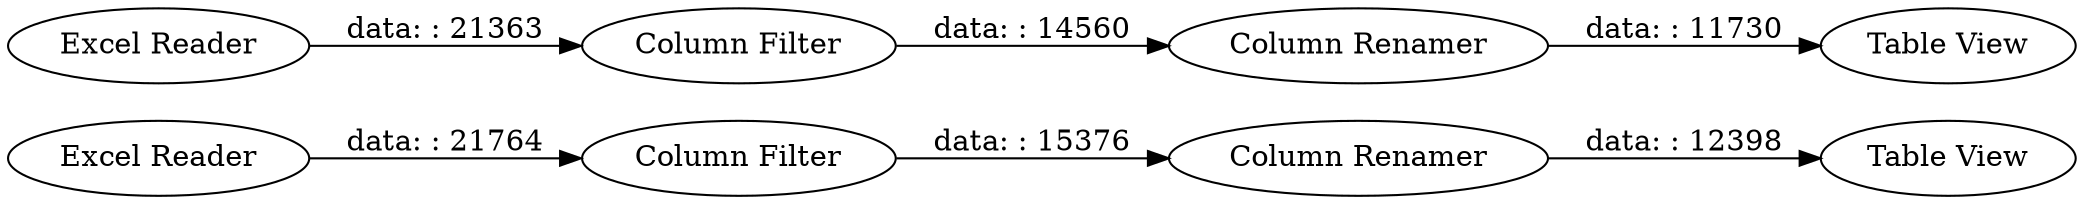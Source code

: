 digraph {
	"-6237291558197085458_1" [label="Excel Reader"]
	"-6237291558197085458_4" [label="Excel Reader"]
	"-6237291558197085458_10" [label="Table View"]
	"-6237291558197085458_5" [label="Column Filter"]
	"-6237291558197085458_9" [label="Table View"]
	"-6237291558197085458_6" [label="Column Filter"]
	"-6237291558197085458_7" [label="Column Renamer"]
	"-6237291558197085458_8" [label="Column Renamer"]
	"-6237291558197085458_6" -> "-6237291558197085458_8" [label="data: : 14560"]
	"-6237291558197085458_4" -> "-6237291558197085458_6" [label="data: : 21363"]
	"-6237291558197085458_5" -> "-6237291558197085458_7" [label="data: : 15376"]
	"-6237291558197085458_7" -> "-6237291558197085458_9" [label="data: : 12398"]
	"-6237291558197085458_1" -> "-6237291558197085458_5" [label="data: : 21764"]
	"-6237291558197085458_8" -> "-6237291558197085458_10" [label="data: : 11730"]
	rankdir=LR
}

